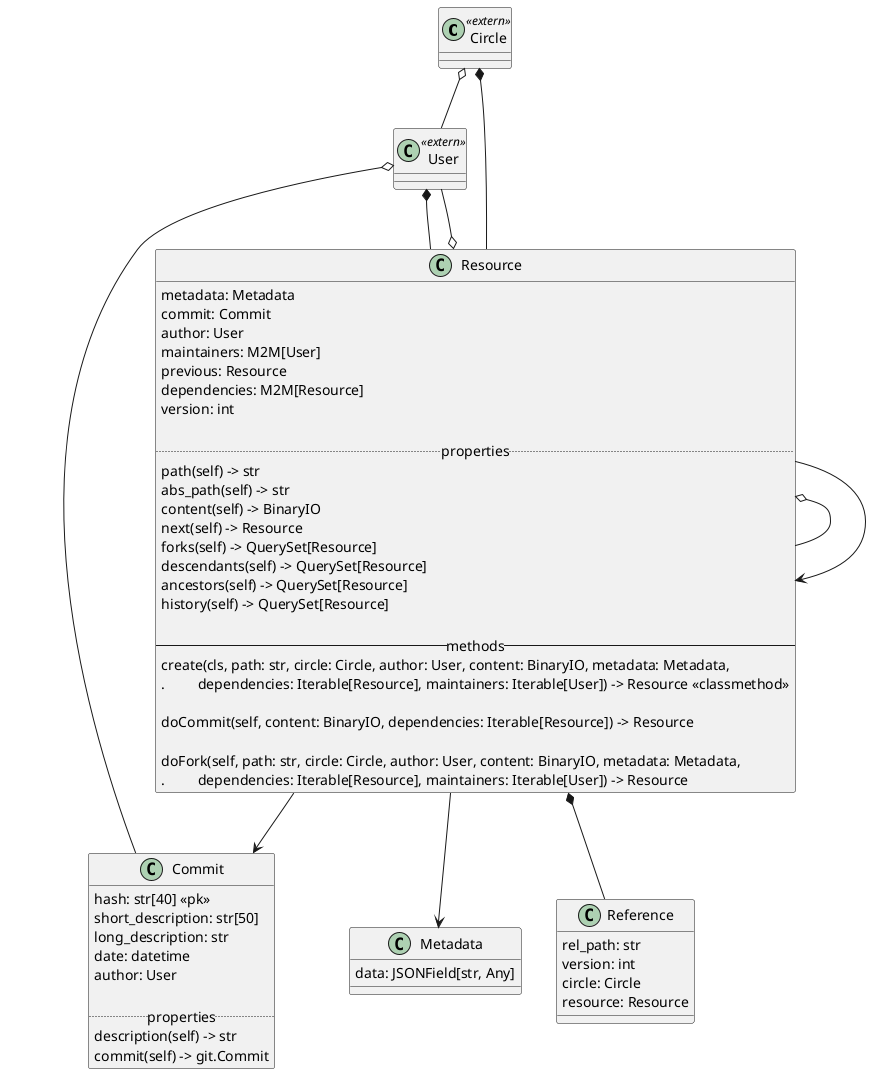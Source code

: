 @startuml

class Circle<<extern>> {
}

class User<<extern>> {
}

class Metadata {
    data: JSONField[str, Any]
}

class Commit {
    hash: str[40] <<pk>>
    short_description: str[50]
    long_description: str
    date: datetime
    author: User
   
    .. properties ..
    description(self) -> str
    commit(self) -> git.Commit
}

class Reference {
    rel_path: str
    version: int
    circle: Circle
    resource: Resource
}

class Resource {
    metadata: Metadata
    commit: Commit
    author: User
    maintainers: M2M[User]
    previous: Resource
    dependencies: M2M[Resource]
    version: int
   
    .. properties ..
    path(self) -> str
    abs_path(self) -> str
    content(self) -> BinaryIO
    next(self) -> Resource
    forks(self) -> QuerySet[Resource]
    descendants(self) -> QuerySet[Resource]
    ancestors(self) -> QuerySet[Resource]
    history(self) -> QuerySet[Resource]

    -- methods --
    create(cls, path: str, circle: Circle, author: User, content: BinaryIO, metadata: Metadata,
    .         dependencies: Iterable[Resource], maintainers: Iterable[User]) -> Resource <<classmethod>>

    doCommit(self, content: BinaryIO, dependencies: Iterable[Resource]) -> Resource

    doFork(self, path: str, circle: Circle, author: User, content: BinaryIO, metadata: Metadata,
    .         dependencies: Iterable[Resource], maintainers: Iterable[User]) -> Resource
}

Circle *-- Resource
Circle o-- User
User o-- Commit
User *-- Resource
Resource --> Metadata
Resource --> Commit
Resource o-- Resource
Resource --> Resource
Resource o-- User
Resource *-- Reference
@enduml
